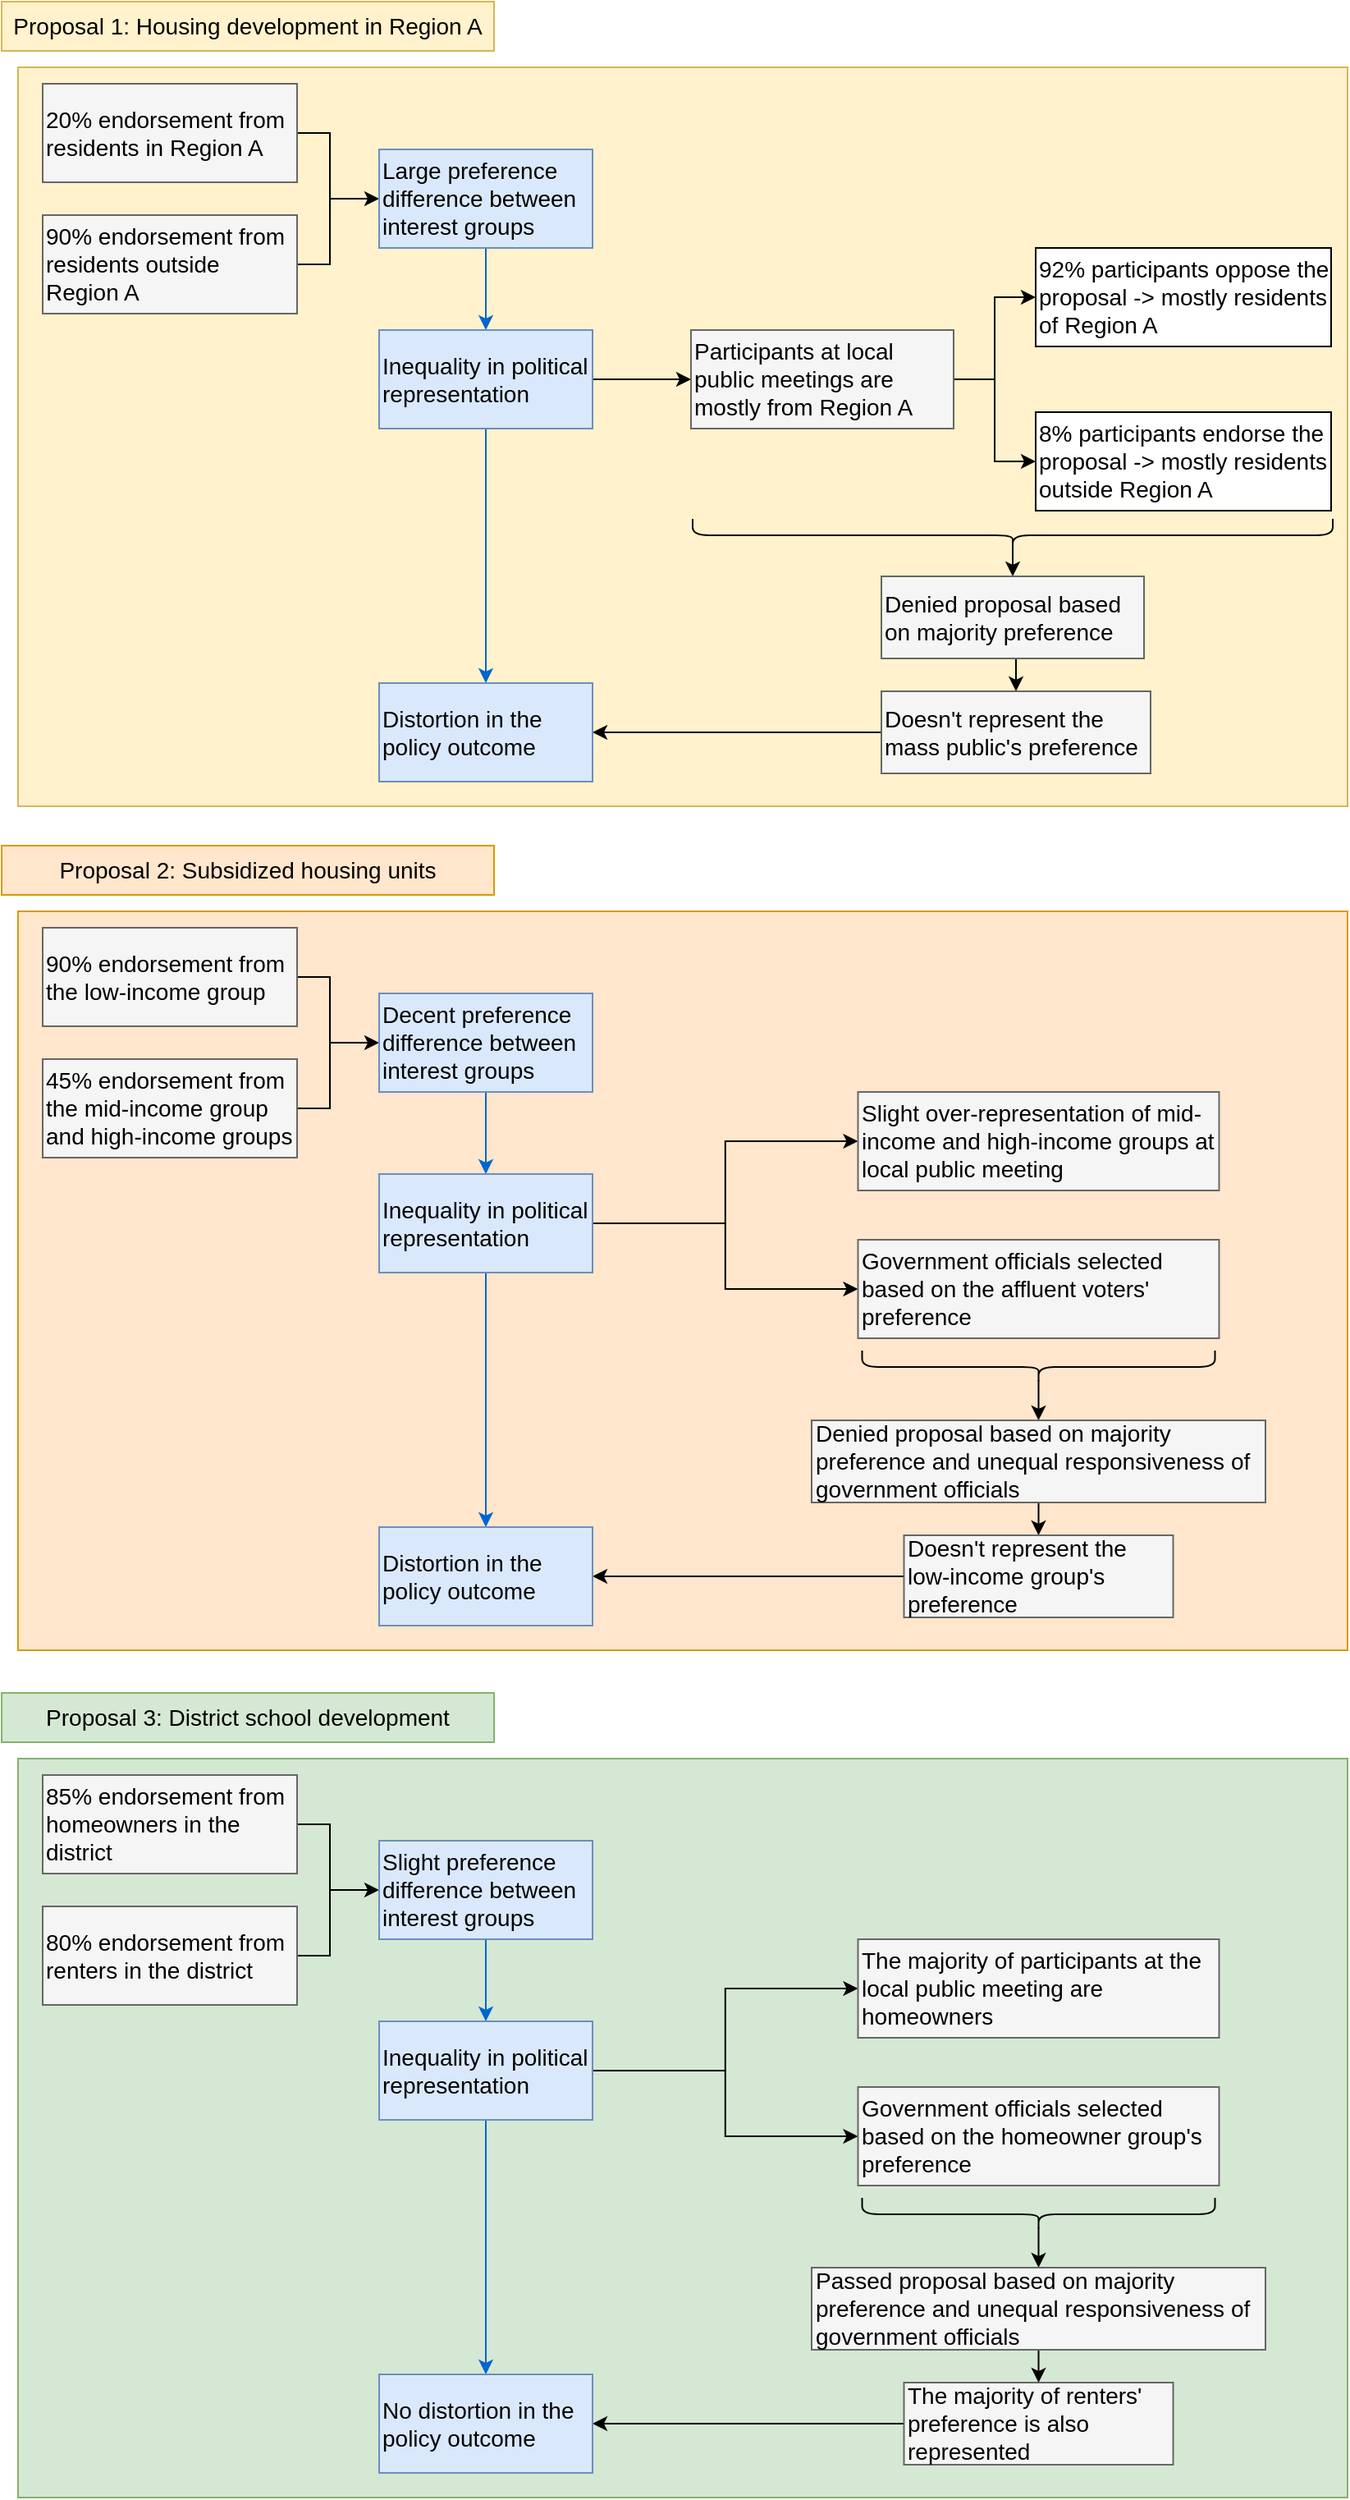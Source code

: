 <mxfile version="22.0.8" type="github">
  <diagram name="Page-1" id="9nb_cxQLbhTM0mTce0LG">
    <mxGraphModel dx="1035" dy="689" grid="1" gridSize="10" guides="1" tooltips="1" connect="1" arrows="1" fold="1" page="1" pageScale="1" pageWidth="850" pageHeight="1100" math="0" shadow="0">
      <root>
        <mxCell id="0" />
        <mxCell id="1" parent="0" />
        <mxCell id="wk9wUNXDnFKTIU3GR9i--51" value="" style="rounded=0;whiteSpace=wrap;html=1;fillColor=#ffe6cc;strokeColor=#d79b00;" vertex="1" parent="1">
          <mxGeometry x="30" y="584" width="810" height="450" as="geometry" />
        </mxCell>
        <mxCell id="wk9wUNXDnFKTIU3GR9i--50" value="" style="rounded=0;whiteSpace=wrap;html=1;fillColor=#fff2cc;strokeColor=#d6b656;" vertex="1" parent="1">
          <mxGeometry x="30" y="70" width="810" height="450" as="geometry" />
        </mxCell>
        <mxCell id="wk9wUNXDnFKTIU3GR9i--1" value="Proposal 1: Housing development in Region A" style="rounded=0;whiteSpace=wrap;html=1;fillColor=#fff2cc;strokeColor=#d6b656;fontSize=14;" vertex="1" parent="1">
          <mxGeometry x="20" y="30" width="300" height="30" as="geometry" />
        </mxCell>
        <mxCell id="wk9wUNXDnFKTIU3GR9i--4" style="edgeStyle=orthogonalEdgeStyle;rounded=0;orthogonalLoop=1;jettySize=auto;html=1;exitX=1;exitY=0.5;exitDx=0;exitDy=0;entryX=1;entryY=0.5;entryDx=0;entryDy=0;endArrow=none;endFill=0;" edge="1" parent="1" source="wk9wUNXDnFKTIU3GR9i--2" target="wk9wUNXDnFKTIU3GR9i--3">
          <mxGeometry relative="1" as="geometry">
            <Array as="points">
              <mxPoint x="220" y="110" />
              <mxPoint x="220" y="190" />
            </Array>
          </mxGeometry>
        </mxCell>
        <mxCell id="wk9wUNXDnFKTIU3GR9i--2" value="20% endorsement from residents in Region A" style="rounded=0;whiteSpace=wrap;html=1;fillColor=#f5f5f5;strokeColor=#666666;align=left;fontSize=14;fontColor=#000000;" vertex="1" parent="1">
          <mxGeometry x="45" y="80" width="155" height="60" as="geometry" />
        </mxCell>
        <mxCell id="wk9wUNXDnFKTIU3GR9i--3" value="90% endorsement from residents outside Region A" style="rounded=0;whiteSpace=wrap;html=1;fontSize=14;align=left;fillColor=#f5f5f5;fontColor=#000000;strokeColor=#666666;" vertex="1" parent="1">
          <mxGeometry x="45" y="160" width="155" height="60" as="geometry" />
        </mxCell>
        <mxCell id="wk9wUNXDnFKTIU3GR9i--6" style="edgeStyle=orthogonalEdgeStyle;rounded=0;orthogonalLoop=1;jettySize=auto;html=1;exitX=0;exitY=0.5;exitDx=0;exitDy=0;endArrow=none;endFill=0;startArrow=classic;startFill=1;" edge="1" parent="1" source="wk9wUNXDnFKTIU3GR9i--5">
          <mxGeometry relative="1" as="geometry">
            <mxPoint x="220" y="150" as="targetPoint" />
          </mxGeometry>
        </mxCell>
        <mxCell id="wk9wUNXDnFKTIU3GR9i--8" style="edgeStyle=orthogonalEdgeStyle;rounded=0;orthogonalLoop=1;jettySize=auto;html=1;exitX=0.5;exitY=1;exitDx=0;exitDy=0;strokeColor=#0066CC;" edge="1" parent="1" source="wk9wUNXDnFKTIU3GR9i--5" target="wk9wUNXDnFKTIU3GR9i--7">
          <mxGeometry relative="1" as="geometry" />
        </mxCell>
        <mxCell id="wk9wUNXDnFKTIU3GR9i--5" value="Large preference difference between interest groups" style="rounded=0;whiteSpace=wrap;html=1;fillColor=#dae8fc;strokeColor=#6c8ebf;align=left;fontSize=14;" vertex="1" parent="1">
          <mxGeometry x="250" y="120" width="130" height="60" as="geometry" />
        </mxCell>
        <mxCell id="wk9wUNXDnFKTIU3GR9i--9" style="edgeStyle=orthogonalEdgeStyle;rounded=0;orthogonalLoop=1;jettySize=auto;html=1;exitX=1;exitY=0.5;exitDx=0;exitDy=0;endArrow=classic;endFill=1;entryX=0;entryY=0.5;entryDx=0;entryDy=0;" edge="1" parent="1" source="wk9wUNXDnFKTIU3GR9i--7" target="wk9wUNXDnFKTIU3GR9i--10">
          <mxGeometry relative="1" as="geometry">
            <mxPoint x="420" y="260.345" as="targetPoint" />
          </mxGeometry>
        </mxCell>
        <mxCell id="wk9wUNXDnFKTIU3GR9i--23" style="edgeStyle=orthogonalEdgeStyle;rounded=0;orthogonalLoop=1;jettySize=auto;html=1;exitX=0.5;exitY=1;exitDx=0;exitDy=0;entryX=0.5;entryY=0;entryDx=0;entryDy=0;strokeColor=#0066CC;" edge="1" parent="1" source="wk9wUNXDnFKTIU3GR9i--7" target="wk9wUNXDnFKTIU3GR9i--22">
          <mxGeometry relative="1" as="geometry" />
        </mxCell>
        <mxCell id="wk9wUNXDnFKTIU3GR9i--7" value="Inequality in political representation" style="rounded=0;whiteSpace=wrap;html=1;fillColor=#dae8fc;strokeColor=#6c8ebf;align=left;fontSize=14;" vertex="1" parent="1">
          <mxGeometry x="250" y="230" width="130" height="60" as="geometry" />
        </mxCell>
        <mxCell id="wk9wUNXDnFKTIU3GR9i--13" style="edgeStyle=orthogonalEdgeStyle;rounded=0;orthogonalLoop=1;jettySize=auto;html=1;exitX=1;exitY=0.5;exitDx=0;exitDy=0;entryX=0;entryY=0.5;entryDx=0;entryDy=0;" edge="1" parent="1" source="wk9wUNXDnFKTIU3GR9i--10" target="wk9wUNXDnFKTIU3GR9i--11">
          <mxGeometry relative="1" as="geometry" />
        </mxCell>
        <mxCell id="wk9wUNXDnFKTIU3GR9i--14" style="edgeStyle=orthogonalEdgeStyle;rounded=0;orthogonalLoop=1;jettySize=auto;html=1;exitX=1;exitY=0.5;exitDx=0;exitDy=0;entryX=0;entryY=0.5;entryDx=0;entryDy=0;" edge="1" parent="1" source="wk9wUNXDnFKTIU3GR9i--10" target="wk9wUNXDnFKTIU3GR9i--12">
          <mxGeometry relative="1" as="geometry" />
        </mxCell>
        <mxCell id="wk9wUNXDnFKTIU3GR9i--10" value="Participants at local public meetings are mostly from Region A" style="rounded=0;whiteSpace=wrap;html=1;fontSize=14;align=left;fillColor=#f5f5f5;fontColor=#000000;strokeColor=#666666;" vertex="1" parent="1">
          <mxGeometry x="440" y="230" width="160" height="60" as="geometry" />
        </mxCell>
        <mxCell id="wk9wUNXDnFKTIU3GR9i--11" value="92% participants oppose the proposal -&amp;gt; mostly residents of Region A" style="rounded=0;whiteSpace=wrap;html=1;fontSize=14;align=left;" vertex="1" parent="1">
          <mxGeometry x="650" y="180" width="180" height="60" as="geometry" />
        </mxCell>
        <mxCell id="wk9wUNXDnFKTIU3GR9i--12" value="8% participants endorse the proposal -&amp;gt; mostly residents outside Region A" style="rounded=0;whiteSpace=wrap;html=1;fontSize=14;align=left;" vertex="1" parent="1">
          <mxGeometry x="650" y="280" width="180" height="60" as="geometry" />
        </mxCell>
        <mxCell id="wk9wUNXDnFKTIU3GR9i--18" style="edgeStyle=orthogonalEdgeStyle;rounded=0;orthogonalLoop=1;jettySize=auto;html=1;exitX=0.1;exitY=0.5;exitDx=0;exitDy=0;exitPerimeter=0;entryX=0.5;entryY=0;entryDx=0;entryDy=0;" edge="1" parent="1" source="wk9wUNXDnFKTIU3GR9i--16" target="wk9wUNXDnFKTIU3GR9i--17">
          <mxGeometry relative="1" as="geometry" />
        </mxCell>
        <mxCell id="wk9wUNXDnFKTIU3GR9i--16" value="" style="shape=curlyBracket;whiteSpace=wrap;html=1;rounded=1;flipH=1;labelPosition=right;verticalLabelPosition=middle;align=left;verticalAlign=middle;rotation=90;" vertex="1" parent="1">
          <mxGeometry x="626" y="160" width="20" height="390" as="geometry" />
        </mxCell>
        <mxCell id="wk9wUNXDnFKTIU3GR9i--19" style="edgeStyle=orthogonalEdgeStyle;rounded=0;orthogonalLoop=1;jettySize=auto;html=1;exitX=0.5;exitY=1;exitDx=0;exitDy=0;entryX=0.5;entryY=0;entryDx=0;entryDy=0;" edge="1" parent="1" source="wk9wUNXDnFKTIU3GR9i--17" target="wk9wUNXDnFKTIU3GR9i--20">
          <mxGeometry relative="1" as="geometry">
            <mxPoint x="636" y="460" as="targetPoint" />
          </mxGeometry>
        </mxCell>
        <mxCell id="wk9wUNXDnFKTIU3GR9i--17" value="Denied proposal based on majority preference" style="rounded=0;whiteSpace=wrap;html=1;fontSize=14;align=left;fillColor=#f5f5f5;fontColor=#000000;strokeColor=#666666;" vertex="1" parent="1">
          <mxGeometry x="556" y="380" width="160" height="50" as="geometry" />
        </mxCell>
        <mxCell id="wk9wUNXDnFKTIU3GR9i--24" style="edgeStyle=orthogonalEdgeStyle;rounded=0;orthogonalLoop=1;jettySize=auto;html=1;exitX=0;exitY=0.5;exitDx=0;exitDy=0;entryX=1;entryY=0.5;entryDx=0;entryDy=0;" edge="1" parent="1" source="wk9wUNXDnFKTIU3GR9i--20" target="wk9wUNXDnFKTIU3GR9i--22">
          <mxGeometry relative="1" as="geometry" />
        </mxCell>
        <mxCell id="wk9wUNXDnFKTIU3GR9i--20" value="Doesn&#39;t represent the mass public&#39;s preference" style="rounded=0;whiteSpace=wrap;html=1;fontSize=14;align=left;fillColor=#f5f5f5;fontColor=#000000;strokeColor=#666666;" vertex="1" parent="1">
          <mxGeometry x="556" y="450" width="164" height="50" as="geometry" />
        </mxCell>
        <mxCell id="wk9wUNXDnFKTIU3GR9i--22" value="Distortion in the policy outcome" style="rounded=0;whiteSpace=wrap;html=1;fillColor=#dae8fc;strokeColor=#6c8ebf;align=left;fontSize=14;" vertex="1" parent="1">
          <mxGeometry x="250" y="445" width="130" height="60" as="geometry" />
        </mxCell>
        <mxCell id="wk9wUNXDnFKTIU3GR9i--25" value="Proposal 2: Subsidized housing units" style="rounded=0;whiteSpace=wrap;html=1;fillColor=#ffe6cc;strokeColor=#d79b00;fontSize=14;" vertex="1" parent="1">
          <mxGeometry x="20" y="544" width="300" height="30" as="geometry" />
        </mxCell>
        <mxCell id="wk9wUNXDnFKTIU3GR9i--26" style="edgeStyle=orthogonalEdgeStyle;rounded=0;orthogonalLoop=1;jettySize=auto;html=1;exitX=1;exitY=0.5;exitDx=0;exitDy=0;entryX=1;entryY=0.5;entryDx=0;entryDy=0;endArrow=none;endFill=0;" edge="1" parent="1" source="wk9wUNXDnFKTIU3GR9i--27" target="wk9wUNXDnFKTIU3GR9i--28">
          <mxGeometry relative="1" as="geometry">
            <Array as="points">
              <mxPoint x="220" y="624" />
              <mxPoint x="220" y="704" />
            </Array>
          </mxGeometry>
        </mxCell>
        <mxCell id="wk9wUNXDnFKTIU3GR9i--27" value="90% endorsement from the low-income group" style="rounded=0;whiteSpace=wrap;html=1;fillColor=#f5f5f5;strokeColor=#666666;align=left;fontSize=14;fontColor=#000000;" vertex="1" parent="1">
          <mxGeometry x="45" y="594" width="155" height="60" as="geometry" />
        </mxCell>
        <mxCell id="wk9wUNXDnFKTIU3GR9i--28" value="45% endorsement from the mid-income group and high-income groups" style="rounded=0;whiteSpace=wrap;html=1;fontSize=14;align=left;fillColor=#f5f5f5;fontColor=#000000;strokeColor=#666666;" vertex="1" parent="1">
          <mxGeometry x="45" y="674" width="155" height="60" as="geometry" />
        </mxCell>
        <mxCell id="wk9wUNXDnFKTIU3GR9i--29" style="edgeStyle=orthogonalEdgeStyle;rounded=0;orthogonalLoop=1;jettySize=auto;html=1;exitX=0;exitY=0.5;exitDx=0;exitDy=0;endArrow=none;endFill=0;startArrow=classic;startFill=1;" edge="1" parent="1" source="wk9wUNXDnFKTIU3GR9i--31">
          <mxGeometry relative="1" as="geometry">
            <mxPoint x="220" y="664" as="targetPoint" />
          </mxGeometry>
        </mxCell>
        <mxCell id="wk9wUNXDnFKTIU3GR9i--30" style="edgeStyle=orthogonalEdgeStyle;rounded=0;orthogonalLoop=1;jettySize=auto;html=1;exitX=0.5;exitY=1;exitDx=0;exitDy=0;strokeColor=#0066CC;" edge="1" parent="1" source="wk9wUNXDnFKTIU3GR9i--31" target="wk9wUNXDnFKTIU3GR9i--34">
          <mxGeometry relative="1" as="geometry" />
        </mxCell>
        <mxCell id="wk9wUNXDnFKTIU3GR9i--31" value="Decent preference difference between interest groups" style="rounded=0;whiteSpace=wrap;html=1;fillColor=#dae8fc;strokeColor=#6c8ebf;align=left;fontSize=14;" vertex="1" parent="1">
          <mxGeometry x="250" y="634" width="130" height="60" as="geometry" />
        </mxCell>
        <mxCell id="wk9wUNXDnFKTIU3GR9i--32" style="edgeStyle=orthogonalEdgeStyle;rounded=0;orthogonalLoop=1;jettySize=auto;html=1;exitX=1;exitY=0.5;exitDx=0;exitDy=0;endArrow=classic;endFill=1;entryX=0;entryY=0.5;entryDx=0;entryDy=0;" edge="1" parent="1" source="wk9wUNXDnFKTIU3GR9i--34" target="wk9wUNXDnFKTIU3GR9i--37">
          <mxGeometry relative="1" as="geometry">
            <mxPoint x="420" y="774.345" as="targetPoint" />
          </mxGeometry>
        </mxCell>
        <mxCell id="wk9wUNXDnFKTIU3GR9i--33" style="edgeStyle=orthogonalEdgeStyle;rounded=0;orthogonalLoop=1;jettySize=auto;html=1;exitX=0.5;exitY=1;exitDx=0;exitDy=0;entryX=0.5;entryY=0;entryDx=0;entryDy=0;strokeColor=#0066CC;" edge="1" parent="1" source="wk9wUNXDnFKTIU3GR9i--34" target="wk9wUNXDnFKTIU3GR9i--46">
          <mxGeometry relative="1" as="geometry" />
        </mxCell>
        <mxCell id="wk9wUNXDnFKTIU3GR9i--48" style="edgeStyle=orthogonalEdgeStyle;rounded=0;orthogonalLoop=1;jettySize=auto;html=1;exitX=1;exitY=0.5;exitDx=0;exitDy=0;entryX=0;entryY=0.5;entryDx=0;entryDy=0;" edge="1" parent="1" source="wk9wUNXDnFKTIU3GR9i--34" target="wk9wUNXDnFKTIU3GR9i--47">
          <mxGeometry relative="1" as="geometry" />
        </mxCell>
        <mxCell id="wk9wUNXDnFKTIU3GR9i--34" value="Inequality in political representation" style="rounded=0;whiteSpace=wrap;html=1;fillColor=#dae8fc;strokeColor=#6c8ebf;align=left;fontSize=14;" vertex="1" parent="1">
          <mxGeometry x="250" y="744" width="130" height="60" as="geometry" />
        </mxCell>
        <mxCell id="wk9wUNXDnFKTIU3GR9i--37" value="Slight over-representation of mid-income and high-income groups at local public meeting" style="rounded=0;whiteSpace=wrap;html=1;fontSize=14;align=left;fillColor=#f5f5f5;fontColor=#000000;strokeColor=#666666;" vertex="1" parent="1">
          <mxGeometry x="541.75" y="694" width="220" height="60" as="geometry" />
        </mxCell>
        <mxCell id="wk9wUNXDnFKTIU3GR9i--40" style="edgeStyle=orthogonalEdgeStyle;rounded=0;orthogonalLoop=1;jettySize=auto;html=1;exitX=0.1;exitY=0.5;exitDx=0;exitDy=0;exitPerimeter=0;entryX=0.5;entryY=0;entryDx=0;entryDy=0;" edge="1" parent="1" source="wk9wUNXDnFKTIU3GR9i--41" target="wk9wUNXDnFKTIU3GR9i--43">
          <mxGeometry relative="1" as="geometry" />
        </mxCell>
        <mxCell id="wk9wUNXDnFKTIU3GR9i--41" value="" style="shape=curlyBracket;whiteSpace=wrap;html=1;rounded=1;flipH=1;labelPosition=right;verticalLabelPosition=middle;align=left;verticalAlign=middle;rotation=90;" vertex="1" parent="1">
          <mxGeometry x="641.75" y="754" width="20" height="215" as="geometry" />
        </mxCell>
        <mxCell id="wk9wUNXDnFKTIU3GR9i--49" style="edgeStyle=orthogonalEdgeStyle;rounded=0;orthogonalLoop=1;jettySize=auto;html=1;exitX=0.5;exitY=1;exitDx=0;exitDy=0;entryX=0.5;entryY=0;entryDx=0;entryDy=0;" edge="1" parent="1" source="wk9wUNXDnFKTIU3GR9i--43" target="wk9wUNXDnFKTIU3GR9i--45">
          <mxGeometry relative="1" as="geometry" />
        </mxCell>
        <mxCell id="wk9wUNXDnFKTIU3GR9i--43" value="Denied proposal based on majority preference and unequal responsiveness of government officials" style="rounded=0;whiteSpace=wrap;html=1;fontSize=14;align=left;fillColor=#f5f5f5;fontColor=#000000;strokeColor=#666666;" vertex="1" parent="1">
          <mxGeometry x="513.5" y="894" width="276.5" height="50" as="geometry" />
        </mxCell>
        <mxCell id="wk9wUNXDnFKTIU3GR9i--44" style="edgeStyle=orthogonalEdgeStyle;rounded=0;orthogonalLoop=1;jettySize=auto;html=1;exitX=0;exitY=0.5;exitDx=0;exitDy=0;entryX=1;entryY=0.5;entryDx=0;entryDy=0;" edge="1" parent="1" source="wk9wUNXDnFKTIU3GR9i--45" target="wk9wUNXDnFKTIU3GR9i--46">
          <mxGeometry relative="1" as="geometry" />
        </mxCell>
        <mxCell id="wk9wUNXDnFKTIU3GR9i--45" value="Doesn&#39;t represent the low-income group&#39;s preference" style="rounded=0;whiteSpace=wrap;html=1;fontSize=14;align=left;fillColor=#f5f5f5;fontColor=#000000;strokeColor=#666666;" vertex="1" parent="1">
          <mxGeometry x="569.75" y="964" width="164" height="50" as="geometry" />
        </mxCell>
        <mxCell id="wk9wUNXDnFKTIU3GR9i--46" value="Distortion in the policy outcome" style="rounded=0;whiteSpace=wrap;html=1;fillColor=#dae8fc;strokeColor=#6c8ebf;align=left;fontSize=14;" vertex="1" parent="1">
          <mxGeometry x="250" y="959" width="130" height="60" as="geometry" />
        </mxCell>
        <mxCell id="wk9wUNXDnFKTIU3GR9i--47" value="Government officials selected based on the affluent voters&#39; preference" style="rounded=0;whiteSpace=wrap;html=1;fontSize=14;align=left;fillColor=#f5f5f5;fontColor=#000000;strokeColor=#666666;" vertex="1" parent="1">
          <mxGeometry x="541.75" y="784" width="220" height="60" as="geometry" />
        </mxCell>
        <mxCell id="wk9wUNXDnFKTIU3GR9i--52" value="" style="rounded=0;whiteSpace=wrap;html=1;fillColor=#d5e8d4;strokeColor=#82b366;" vertex="1" parent="1">
          <mxGeometry x="30" y="1100" width="810" height="450" as="geometry" />
        </mxCell>
        <mxCell id="wk9wUNXDnFKTIU3GR9i--53" value="Proposal 3: District school development" style="rounded=0;whiteSpace=wrap;html=1;fillColor=#d5e8d4;strokeColor=#82b366;fontSize=14;" vertex="1" parent="1">
          <mxGeometry x="20" y="1060" width="300" height="30" as="geometry" />
        </mxCell>
        <mxCell id="wk9wUNXDnFKTIU3GR9i--54" style="edgeStyle=orthogonalEdgeStyle;rounded=0;orthogonalLoop=1;jettySize=auto;html=1;exitX=1;exitY=0.5;exitDx=0;exitDy=0;entryX=1;entryY=0.5;entryDx=0;entryDy=0;endArrow=none;endFill=0;" edge="1" parent="1" source="wk9wUNXDnFKTIU3GR9i--55" target="wk9wUNXDnFKTIU3GR9i--56">
          <mxGeometry relative="1" as="geometry">
            <Array as="points">
              <mxPoint x="220" y="1140" />
              <mxPoint x="220" y="1220" />
            </Array>
          </mxGeometry>
        </mxCell>
        <mxCell id="wk9wUNXDnFKTIU3GR9i--55" value="85% endorsement from homeowners in the district" style="rounded=0;whiteSpace=wrap;html=1;fillColor=#f5f5f5;strokeColor=#666666;align=left;fontSize=14;fontColor=#000000;" vertex="1" parent="1">
          <mxGeometry x="45" y="1110" width="155" height="60" as="geometry" />
        </mxCell>
        <mxCell id="wk9wUNXDnFKTIU3GR9i--56" value="80% endorsement from renters in the district" style="rounded=0;whiteSpace=wrap;html=1;fontSize=14;align=left;fillColor=#f5f5f5;fontColor=#000000;strokeColor=#666666;" vertex="1" parent="1">
          <mxGeometry x="45" y="1190" width="155" height="60" as="geometry" />
        </mxCell>
        <mxCell id="wk9wUNXDnFKTIU3GR9i--57" style="edgeStyle=orthogonalEdgeStyle;rounded=0;orthogonalLoop=1;jettySize=auto;html=1;exitX=0;exitY=0.5;exitDx=0;exitDy=0;endArrow=none;endFill=0;startArrow=classic;startFill=1;" edge="1" parent="1" source="wk9wUNXDnFKTIU3GR9i--59">
          <mxGeometry relative="1" as="geometry">
            <mxPoint x="220" y="1180" as="targetPoint" />
          </mxGeometry>
        </mxCell>
        <mxCell id="wk9wUNXDnFKTIU3GR9i--58" style="edgeStyle=orthogonalEdgeStyle;rounded=0;orthogonalLoop=1;jettySize=auto;html=1;exitX=0.5;exitY=1;exitDx=0;exitDy=0;strokeColor=#0066CC;" edge="1" parent="1" source="wk9wUNXDnFKTIU3GR9i--59" target="wk9wUNXDnFKTIU3GR9i--63">
          <mxGeometry relative="1" as="geometry" />
        </mxCell>
        <mxCell id="wk9wUNXDnFKTIU3GR9i--59" value="Slight preference difference between interest groups" style="rounded=0;whiteSpace=wrap;html=1;fillColor=#dae8fc;strokeColor=#6c8ebf;align=left;fontSize=14;" vertex="1" parent="1">
          <mxGeometry x="250" y="1150" width="130" height="60" as="geometry" />
        </mxCell>
        <mxCell id="wk9wUNXDnFKTIU3GR9i--60" style="edgeStyle=orthogonalEdgeStyle;rounded=0;orthogonalLoop=1;jettySize=auto;html=1;exitX=1;exitY=0.5;exitDx=0;exitDy=0;endArrow=classic;endFill=1;entryX=0;entryY=0.5;entryDx=0;entryDy=0;" edge="1" parent="1" source="wk9wUNXDnFKTIU3GR9i--63" target="wk9wUNXDnFKTIU3GR9i--64">
          <mxGeometry relative="1" as="geometry">
            <mxPoint x="420" y="1290.345" as="targetPoint" />
          </mxGeometry>
        </mxCell>
        <mxCell id="wk9wUNXDnFKTIU3GR9i--61" style="edgeStyle=orthogonalEdgeStyle;rounded=0;orthogonalLoop=1;jettySize=auto;html=1;exitX=0.5;exitY=1;exitDx=0;exitDy=0;entryX=0.5;entryY=0;entryDx=0;entryDy=0;strokeColor=#0066CC;" edge="1" parent="1" source="wk9wUNXDnFKTIU3GR9i--63" target="wk9wUNXDnFKTIU3GR9i--71">
          <mxGeometry relative="1" as="geometry" />
        </mxCell>
        <mxCell id="wk9wUNXDnFKTIU3GR9i--62" style="edgeStyle=orthogonalEdgeStyle;rounded=0;orthogonalLoop=1;jettySize=auto;html=1;exitX=1;exitY=0.5;exitDx=0;exitDy=0;entryX=0;entryY=0.5;entryDx=0;entryDy=0;" edge="1" parent="1" source="wk9wUNXDnFKTIU3GR9i--63" target="wk9wUNXDnFKTIU3GR9i--72">
          <mxGeometry relative="1" as="geometry" />
        </mxCell>
        <mxCell id="wk9wUNXDnFKTIU3GR9i--63" value="Inequality in political representation" style="rounded=0;whiteSpace=wrap;html=1;fillColor=#dae8fc;strokeColor=#6c8ebf;align=left;fontSize=14;" vertex="1" parent="1">
          <mxGeometry x="250" y="1260" width="130" height="60" as="geometry" />
        </mxCell>
        <mxCell id="wk9wUNXDnFKTIU3GR9i--64" value="The majority of participants at the local public meeting are homeowners" style="rounded=0;whiteSpace=wrap;html=1;fontSize=14;align=left;fillColor=#f5f5f5;fontColor=#000000;strokeColor=#666666;" vertex="1" parent="1">
          <mxGeometry x="541.75" y="1210" width="220" height="60" as="geometry" />
        </mxCell>
        <mxCell id="wk9wUNXDnFKTIU3GR9i--65" style="edgeStyle=orthogonalEdgeStyle;rounded=0;orthogonalLoop=1;jettySize=auto;html=1;exitX=0.1;exitY=0.5;exitDx=0;exitDy=0;exitPerimeter=0;entryX=0.5;entryY=0;entryDx=0;entryDy=0;" edge="1" parent="1" source="wk9wUNXDnFKTIU3GR9i--66" target="wk9wUNXDnFKTIU3GR9i--68">
          <mxGeometry relative="1" as="geometry" />
        </mxCell>
        <mxCell id="wk9wUNXDnFKTIU3GR9i--66" value="" style="shape=curlyBracket;whiteSpace=wrap;html=1;rounded=1;flipH=1;labelPosition=right;verticalLabelPosition=middle;align=left;verticalAlign=middle;rotation=90;" vertex="1" parent="1">
          <mxGeometry x="641.75" y="1270" width="20" height="215" as="geometry" />
        </mxCell>
        <mxCell id="wk9wUNXDnFKTIU3GR9i--67" style="edgeStyle=orthogonalEdgeStyle;rounded=0;orthogonalLoop=1;jettySize=auto;html=1;exitX=0.5;exitY=1;exitDx=0;exitDy=0;entryX=0.5;entryY=0;entryDx=0;entryDy=0;" edge="1" parent="1" source="wk9wUNXDnFKTIU3GR9i--68" target="wk9wUNXDnFKTIU3GR9i--70">
          <mxGeometry relative="1" as="geometry" />
        </mxCell>
        <mxCell id="wk9wUNXDnFKTIU3GR9i--68" value="Passed proposal based on majority preference and unequal responsiveness of government officials" style="rounded=0;whiteSpace=wrap;html=1;fontSize=14;align=left;fillColor=#f5f5f5;fontColor=#000000;strokeColor=#666666;" vertex="1" parent="1">
          <mxGeometry x="513.5" y="1410" width="276.5" height="50" as="geometry" />
        </mxCell>
        <mxCell id="wk9wUNXDnFKTIU3GR9i--69" style="edgeStyle=orthogonalEdgeStyle;rounded=0;orthogonalLoop=1;jettySize=auto;html=1;exitX=0;exitY=0.5;exitDx=0;exitDy=0;entryX=1;entryY=0.5;entryDx=0;entryDy=0;" edge="1" parent="1" source="wk9wUNXDnFKTIU3GR9i--70" target="wk9wUNXDnFKTIU3GR9i--71">
          <mxGeometry relative="1" as="geometry" />
        </mxCell>
        <mxCell id="wk9wUNXDnFKTIU3GR9i--70" value="The majority of renters&#39; preference is also represented" style="rounded=0;whiteSpace=wrap;html=1;fontSize=14;align=left;fillColor=#f5f5f5;fontColor=#000000;strokeColor=#666666;" vertex="1" parent="1">
          <mxGeometry x="569.75" y="1480" width="164" height="50" as="geometry" />
        </mxCell>
        <mxCell id="wk9wUNXDnFKTIU3GR9i--71" value="No distortion in the policy outcome" style="rounded=0;whiteSpace=wrap;html=1;fillColor=#dae8fc;strokeColor=#6c8ebf;align=left;fontSize=14;" vertex="1" parent="1">
          <mxGeometry x="250" y="1475" width="130" height="60" as="geometry" />
        </mxCell>
        <mxCell id="wk9wUNXDnFKTIU3GR9i--72" value="Government officials selected based on the homeowner group&#39;s preference" style="rounded=0;whiteSpace=wrap;html=1;fontSize=14;align=left;fillColor=#f5f5f5;fontColor=#000000;strokeColor=#666666;" vertex="1" parent="1">
          <mxGeometry x="541.75" y="1300" width="220" height="60" as="geometry" />
        </mxCell>
      </root>
    </mxGraphModel>
  </diagram>
</mxfile>
